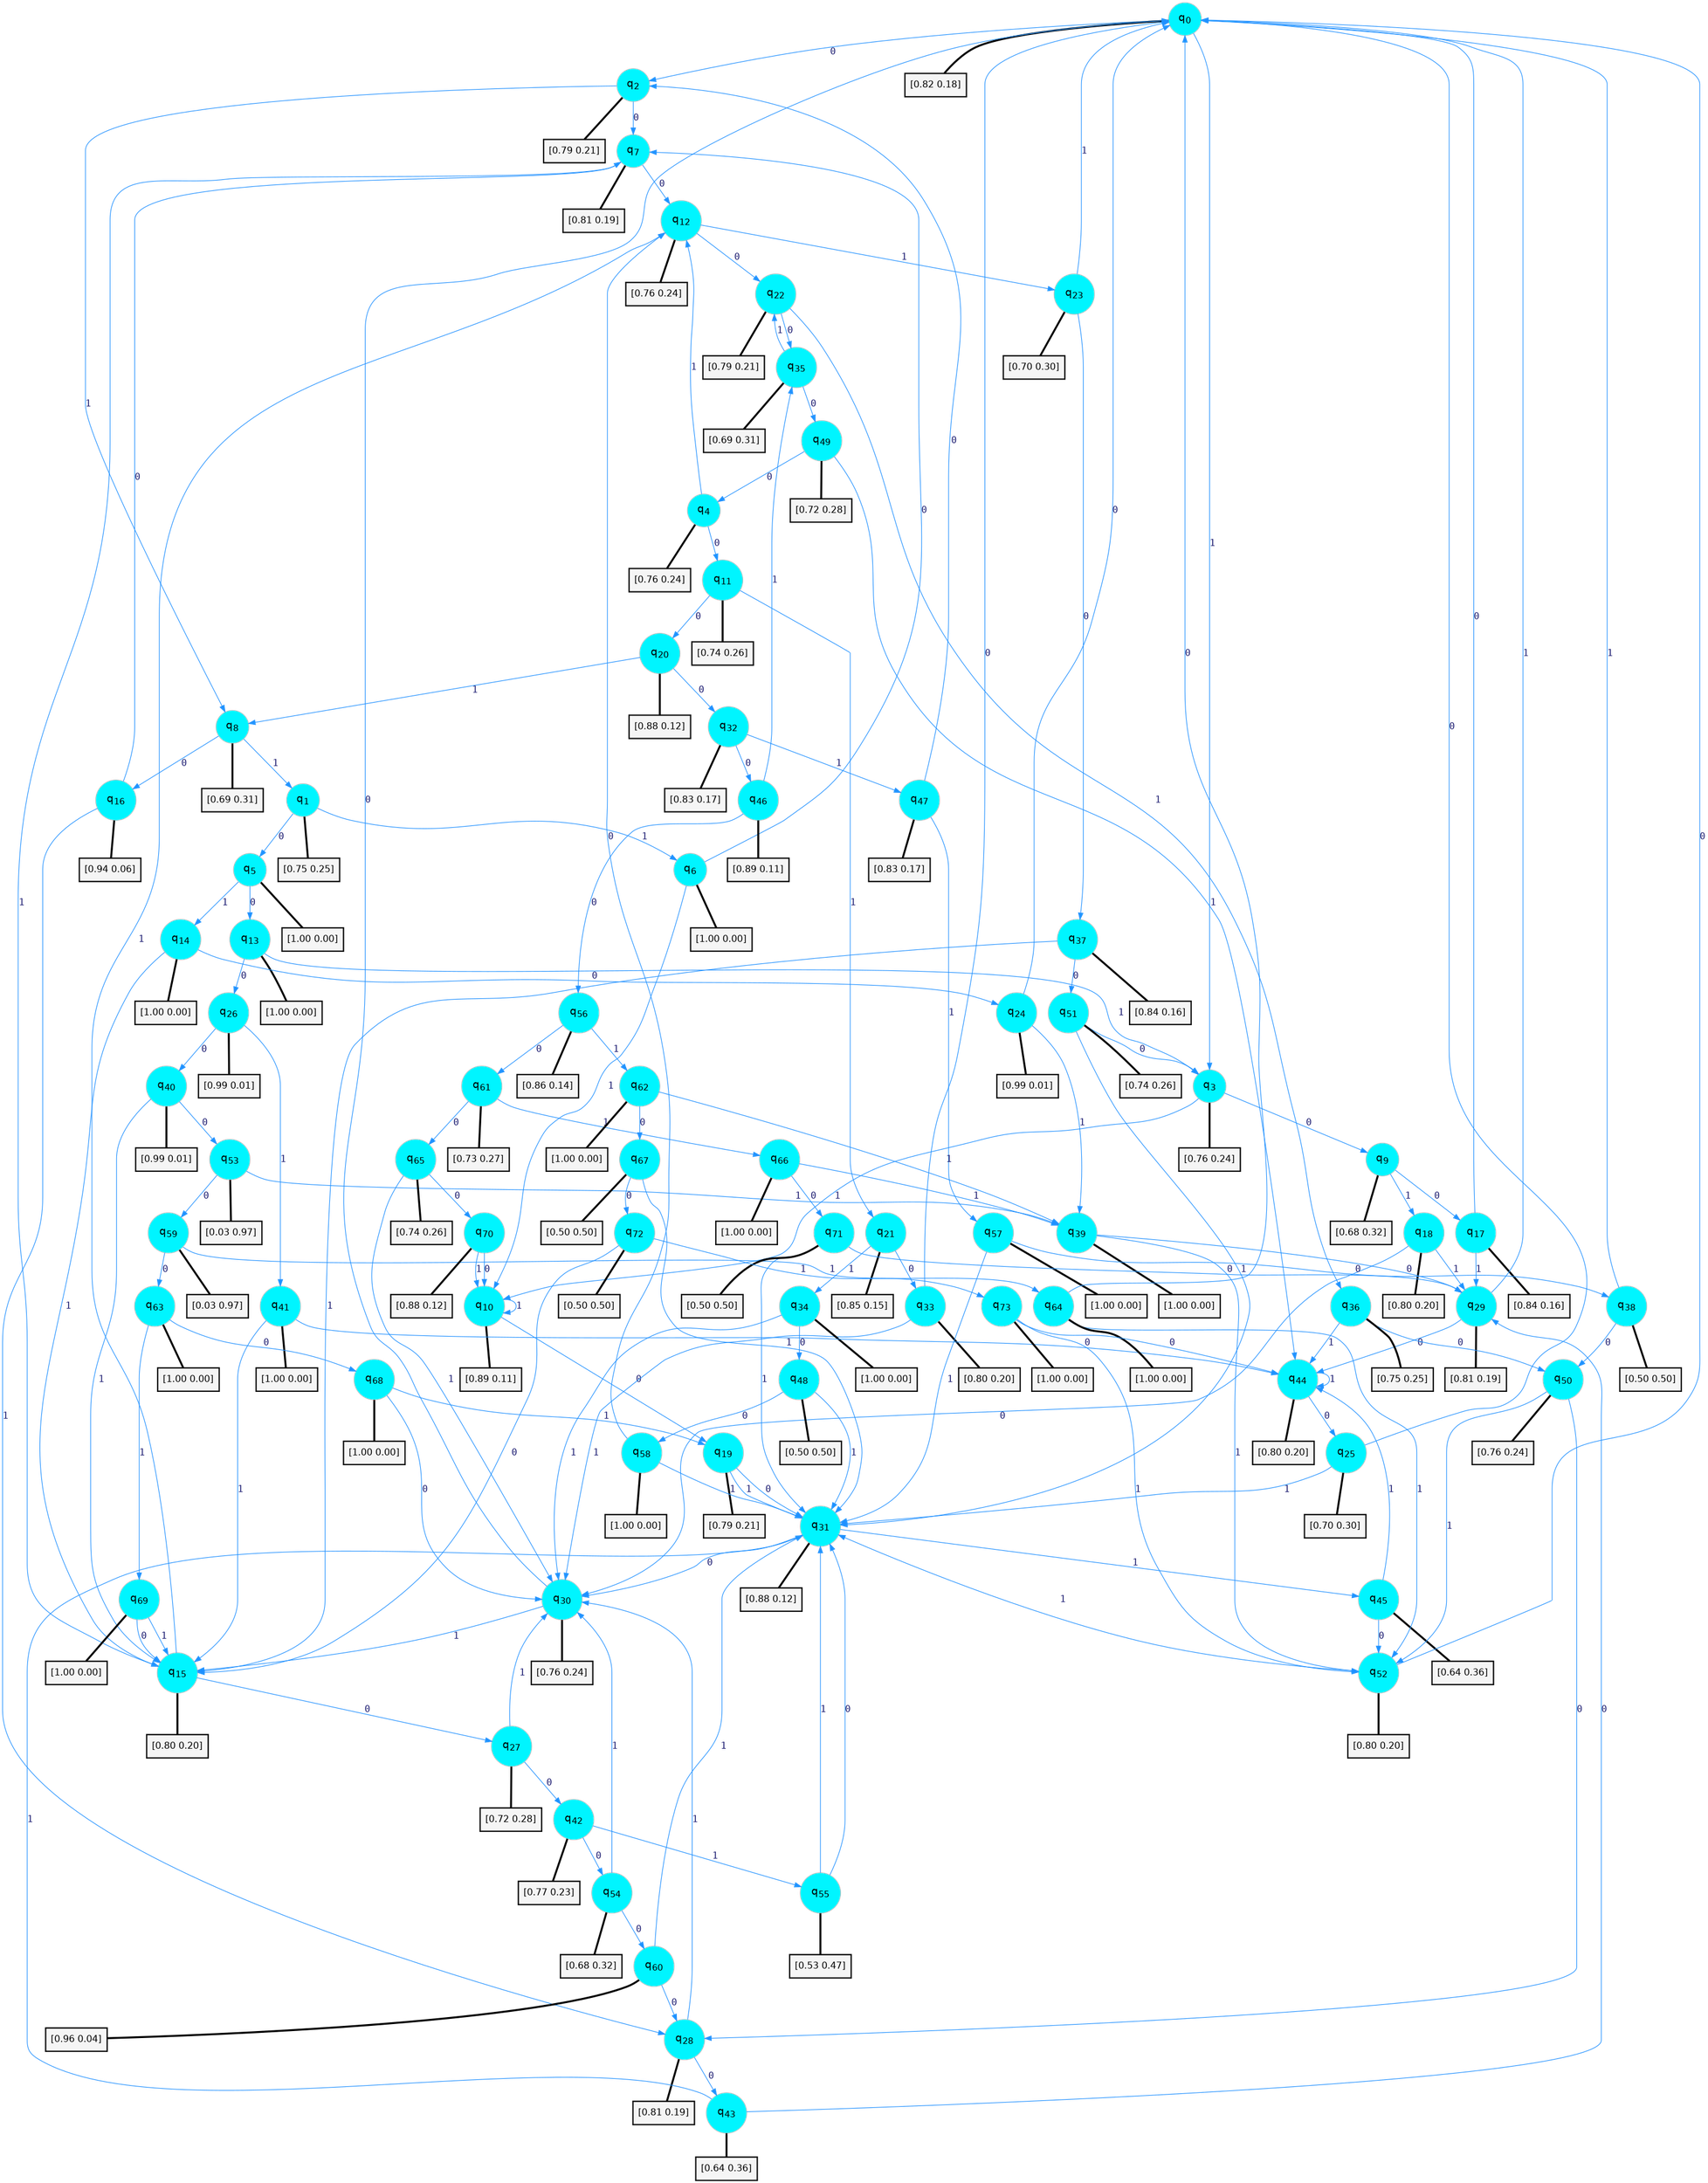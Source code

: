 digraph G {
graph [
bgcolor=transparent, dpi=300, rankdir=TD, size="40,25"];
node [
color=gray, fillcolor=turquoise1, fontcolor=black, fontname=Helvetica, fontsize=16, fontweight=bold, shape=circle, style=filled];
edge [
arrowsize=1, color=dodgerblue1, fontcolor=midnightblue, fontname=courier, fontweight=bold, penwidth=1, style=solid, weight=20];
0[label=<q<SUB>0</SUB>>];
1[label=<q<SUB>1</SUB>>];
2[label=<q<SUB>2</SUB>>];
3[label=<q<SUB>3</SUB>>];
4[label=<q<SUB>4</SUB>>];
5[label=<q<SUB>5</SUB>>];
6[label=<q<SUB>6</SUB>>];
7[label=<q<SUB>7</SUB>>];
8[label=<q<SUB>8</SUB>>];
9[label=<q<SUB>9</SUB>>];
10[label=<q<SUB>10</SUB>>];
11[label=<q<SUB>11</SUB>>];
12[label=<q<SUB>12</SUB>>];
13[label=<q<SUB>13</SUB>>];
14[label=<q<SUB>14</SUB>>];
15[label=<q<SUB>15</SUB>>];
16[label=<q<SUB>16</SUB>>];
17[label=<q<SUB>17</SUB>>];
18[label=<q<SUB>18</SUB>>];
19[label=<q<SUB>19</SUB>>];
20[label=<q<SUB>20</SUB>>];
21[label=<q<SUB>21</SUB>>];
22[label=<q<SUB>22</SUB>>];
23[label=<q<SUB>23</SUB>>];
24[label=<q<SUB>24</SUB>>];
25[label=<q<SUB>25</SUB>>];
26[label=<q<SUB>26</SUB>>];
27[label=<q<SUB>27</SUB>>];
28[label=<q<SUB>28</SUB>>];
29[label=<q<SUB>29</SUB>>];
30[label=<q<SUB>30</SUB>>];
31[label=<q<SUB>31</SUB>>];
32[label=<q<SUB>32</SUB>>];
33[label=<q<SUB>33</SUB>>];
34[label=<q<SUB>34</SUB>>];
35[label=<q<SUB>35</SUB>>];
36[label=<q<SUB>36</SUB>>];
37[label=<q<SUB>37</SUB>>];
38[label=<q<SUB>38</SUB>>];
39[label=<q<SUB>39</SUB>>];
40[label=<q<SUB>40</SUB>>];
41[label=<q<SUB>41</SUB>>];
42[label=<q<SUB>42</SUB>>];
43[label=<q<SUB>43</SUB>>];
44[label=<q<SUB>44</SUB>>];
45[label=<q<SUB>45</SUB>>];
46[label=<q<SUB>46</SUB>>];
47[label=<q<SUB>47</SUB>>];
48[label=<q<SUB>48</SUB>>];
49[label=<q<SUB>49</SUB>>];
50[label=<q<SUB>50</SUB>>];
51[label=<q<SUB>51</SUB>>];
52[label=<q<SUB>52</SUB>>];
53[label=<q<SUB>53</SUB>>];
54[label=<q<SUB>54</SUB>>];
55[label=<q<SUB>55</SUB>>];
56[label=<q<SUB>56</SUB>>];
57[label=<q<SUB>57</SUB>>];
58[label=<q<SUB>58</SUB>>];
59[label=<q<SUB>59</SUB>>];
60[label=<q<SUB>60</SUB>>];
61[label=<q<SUB>61</SUB>>];
62[label=<q<SUB>62</SUB>>];
63[label=<q<SUB>63</SUB>>];
64[label=<q<SUB>64</SUB>>];
65[label=<q<SUB>65</SUB>>];
66[label=<q<SUB>66</SUB>>];
67[label=<q<SUB>67</SUB>>];
68[label=<q<SUB>68</SUB>>];
69[label=<q<SUB>69</SUB>>];
70[label=<q<SUB>70</SUB>>];
71[label=<q<SUB>71</SUB>>];
72[label=<q<SUB>72</SUB>>];
73[label=<q<SUB>73</SUB>>];
74[label="[0.82 0.18]", shape=box,fontcolor=black, fontname=Helvetica, fontsize=14, penwidth=2, fillcolor=whitesmoke,color=black];
75[label="[0.75 0.25]", shape=box,fontcolor=black, fontname=Helvetica, fontsize=14, penwidth=2, fillcolor=whitesmoke,color=black];
76[label="[0.79 0.21]", shape=box,fontcolor=black, fontname=Helvetica, fontsize=14, penwidth=2, fillcolor=whitesmoke,color=black];
77[label="[0.76 0.24]", shape=box,fontcolor=black, fontname=Helvetica, fontsize=14, penwidth=2, fillcolor=whitesmoke,color=black];
78[label="[0.76 0.24]", shape=box,fontcolor=black, fontname=Helvetica, fontsize=14, penwidth=2, fillcolor=whitesmoke,color=black];
79[label="[1.00 0.00]", shape=box,fontcolor=black, fontname=Helvetica, fontsize=14, penwidth=2, fillcolor=whitesmoke,color=black];
80[label="[1.00 0.00]", shape=box,fontcolor=black, fontname=Helvetica, fontsize=14, penwidth=2, fillcolor=whitesmoke,color=black];
81[label="[0.81 0.19]", shape=box,fontcolor=black, fontname=Helvetica, fontsize=14, penwidth=2, fillcolor=whitesmoke,color=black];
82[label="[0.69 0.31]", shape=box,fontcolor=black, fontname=Helvetica, fontsize=14, penwidth=2, fillcolor=whitesmoke,color=black];
83[label="[0.68 0.32]", shape=box,fontcolor=black, fontname=Helvetica, fontsize=14, penwidth=2, fillcolor=whitesmoke,color=black];
84[label="[0.89 0.11]", shape=box,fontcolor=black, fontname=Helvetica, fontsize=14, penwidth=2, fillcolor=whitesmoke,color=black];
85[label="[0.74 0.26]", shape=box,fontcolor=black, fontname=Helvetica, fontsize=14, penwidth=2, fillcolor=whitesmoke,color=black];
86[label="[0.76 0.24]", shape=box,fontcolor=black, fontname=Helvetica, fontsize=14, penwidth=2, fillcolor=whitesmoke,color=black];
87[label="[1.00 0.00]", shape=box,fontcolor=black, fontname=Helvetica, fontsize=14, penwidth=2, fillcolor=whitesmoke,color=black];
88[label="[1.00 0.00]", shape=box,fontcolor=black, fontname=Helvetica, fontsize=14, penwidth=2, fillcolor=whitesmoke,color=black];
89[label="[0.80 0.20]", shape=box,fontcolor=black, fontname=Helvetica, fontsize=14, penwidth=2, fillcolor=whitesmoke,color=black];
90[label="[0.94 0.06]", shape=box,fontcolor=black, fontname=Helvetica, fontsize=14, penwidth=2, fillcolor=whitesmoke,color=black];
91[label="[0.84 0.16]", shape=box,fontcolor=black, fontname=Helvetica, fontsize=14, penwidth=2, fillcolor=whitesmoke,color=black];
92[label="[0.80 0.20]", shape=box,fontcolor=black, fontname=Helvetica, fontsize=14, penwidth=2, fillcolor=whitesmoke,color=black];
93[label="[0.79 0.21]", shape=box,fontcolor=black, fontname=Helvetica, fontsize=14, penwidth=2, fillcolor=whitesmoke,color=black];
94[label="[0.88 0.12]", shape=box,fontcolor=black, fontname=Helvetica, fontsize=14, penwidth=2, fillcolor=whitesmoke,color=black];
95[label="[0.85 0.15]", shape=box,fontcolor=black, fontname=Helvetica, fontsize=14, penwidth=2, fillcolor=whitesmoke,color=black];
96[label="[0.79 0.21]", shape=box,fontcolor=black, fontname=Helvetica, fontsize=14, penwidth=2, fillcolor=whitesmoke,color=black];
97[label="[0.70 0.30]", shape=box,fontcolor=black, fontname=Helvetica, fontsize=14, penwidth=2, fillcolor=whitesmoke,color=black];
98[label="[0.99 0.01]", shape=box,fontcolor=black, fontname=Helvetica, fontsize=14, penwidth=2, fillcolor=whitesmoke,color=black];
99[label="[0.70 0.30]", shape=box,fontcolor=black, fontname=Helvetica, fontsize=14, penwidth=2, fillcolor=whitesmoke,color=black];
100[label="[0.99 0.01]", shape=box,fontcolor=black, fontname=Helvetica, fontsize=14, penwidth=2, fillcolor=whitesmoke,color=black];
101[label="[0.72 0.28]", shape=box,fontcolor=black, fontname=Helvetica, fontsize=14, penwidth=2, fillcolor=whitesmoke,color=black];
102[label="[0.81 0.19]", shape=box,fontcolor=black, fontname=Helvetica, fontsize=14, penwidth=2, fillcolor=whitesmoke,color=black];
103[label="[0.81 0.19]", shape=box,fontcolor=black, fontname=Helvetica, fontsize=14, penwidth=2, fillcolor=whitesmoke,color=black];
104[label="[0.76 0.24]", shape=box,fontcolor=black, fontname=Helvetica, fontsize=14, penwidth=2, fillcolor=whitesmoke,color=black];
105[label="[0.88 0.12]", shape=box,fontcolor=black, fontname=Helvetica, fontsize=14, penwidth=2, fillcolor=whitesmoke,color=black];
106[label="[0.83 0.17]", shape=box,fontcolor=black, fontname=Helvetica, fontsize=14, penwidth=2, fillcolor=whitesmoke,color=black];
107[label="[0.80 0.20]", shape=box,fontcolor=black, fontname=Helvetica, fontsize=14, penwidth=2, fillcolor=whitesmoke,color=black];
108[label="[1.00 0.00]", shape=box,fontcolor=black, fontname=Helvetica, fontsize=14, penwidth=2, fillcolor=whitesmoke,color=black];
109[label="[0.69 0.31]", shape=box,fontcolor=black, fontname=Helvetica, fontsize=14, penwidth=2, fillcolor=whitesmoke,color=black];
110[label="[0.75 0.25]", shape=box,fontcolor=black, fontname=Helvetica, fontsize=14, penwidth=2, fillcolor=whitesmoke,color=black];
111[label="[0.84 0.16]", shape=box,fontcolor=black, fontname=Helvetica, fontsize=14, penwidth=2, fillcolor=whitesmoke,color=black];
112[label="[0.50 0.50]", shape=box,fontcolor=black, fontname=Helvetica, fontsize=14, penwidth=2, fillcolor=whitesmoke,color=black];
113[label="[1.00 0.00]", shape=box,fontcolor=black, fontname=Helvetica, fontsize=14, penwidth=2, fillcolor=whitesmoke,color=black];
114[label="[0.99 0.01]", shape=box,fontcolor=black, fontname=Helvetica, fontsize=14, penwidth=2, fillcolor=whitesmoke,color=black];
115[label="[1.00 0.00]", shape=box,fontcolor=black, fontname=Helvetica, fontsize=14, penwidth=2, fillcolor=whitesmoke,color=black];
116[label="[0.77 0.23]", shape=box,fontcolor=black, fontname=Helvetica, fontsize=14, penwidth=2, fillcolor=whitesmoke,color=black];
117[label="[0.64 0.36]", shape=box,fontcolor=black, fontname=Helvetica, fontsize=14, penwidth=2, fillcolor=whitesmoke,color=black];
118[label="[0.80 0.20]", shape=box,fontcolor=black, fontname=Helvetica, fontsize=14, penwidth=2, fillcolor=whitesmoke,color=black];
119[label="[0.64 0.36]", shape=box,fontcolor=black, fontname=Helvetica, fontsize=14, penwidth=2, fillcolor=whitesmoke,color=black];
120[label="[0.89 0.11]", shape=box,fontcolor=black, fontname=Helvetica, fontsize=14, penwidth=2, fillcolor=whitesmoke,color=black];
121[label="[0.83 0.17]", shape=box,fontcolor=black, fontname=Helvetica, fontsize=14, penwidth=2, fillcolor=whitesmoke,color=black];
122[label="[0.50 0.50]", shape=box,fontcolor=black, fontname=Helvetica, fontsize=14, penwidth=2, fillcolor=whitesmoke,color=black];
123[label="[0.72 0.28]", shape=box,fontcolor=black, fontname=Helvetica, fontsize=14, penwidth=2, fillcolor=whitesmoke,color=black];
124[label="[0.76 0.24]", shape=box,fontcolor=black, fontname=Helvetica, fontsize=14, penwidth=2, fillcolor=whitesmoke,color=black];
125[label="[0.74 0.26]", shape=box,fontcolor=black, fontname=Helvetica, fontsize=14, penwidth=2, fillcolor=whitesmoke,color=black];
126[label="[0.80 0.20]", shape=box,fontcolor=black, fontname=Helvetica, fontsize=14, penwidth=2, fillcolor=whitesmoke,color=black];
127[label="[0.03 0.97]", shape=box,fontcolor=black, fontname=Helvetica, fontsize=14, penwidth=2, fillcolor=whitesmoke,color=black];
128[label="[0.68 0.32]", shape=box,fontcolor=black, fontname=Helvetica, fontsize=14, penwidth=2, fillcolor=whitesmoke,color=black];
129[label="[0.53 0.47]", shape=box,fontcolor=black, fontname=Helvetica, fontsize=14, penwidth=2, fillcolor=whitesmoke,color=black];
130[label="[0.86 0.14]", shape=box,fontcolor=black, fontname=Helvetica, fontsize=14, penwidth=2, fillcolor=whitesmoke,color=black];
131[label="[1.00 0.00]", shape=box,fontcolor=black, fontname=Helvetica, fontsize=14, penwidth=2, fillcolor=whitesmoke,color=black];
132[label="[1.00 0.00]", shape=box,fontcolor=black, fontname=Helvetica, fontsize=14, penwidth=2, fillcolor=whitesmoke,color=black];
133[label="[0.03 0.97]", shape=box,fontcolor=black, fontname=Helvetica, fontsize=14, penwidth=2, fillcolor=whitesmoke,color=black];
134[label="[0.96 0.04]", shape=box,fontcolor=black, fontname=Helvetica, fontsize=14, penwidth=2, fillcolor=whitesmoke,color=black];
135[label="[0.73 0.27]", shape=box,fontcolor=black, fontname=Helvetica, fontsize=14, penwidth=2, fillcolor=whitesmoke,color=black];
136[label="[1.00 0.00]", shape=box,fontcolor=black, fontname=Helvetica, fontsize=14, penwidth=2, fillcolor=whitesmoke,color=black];
137[label="[1.00 0.00]", shape=box,fontcolor=black, fontname=Helvetica, fontsize=14, penwidth=2, fillcolor=whitesmoke,color=black];
138[label="[1.00 0.00]", shape=box,fontcolor=black, fontname=Helvetica, fontsize=14, penwidth=2, fillcolor=whitesmoke,color=black];
139[label="[0.74 0.26]", shape=box,fontcolor=black, fontname=Helvetica, fontsize=14, penwidth=2, fillcolor=whitesmoke,color=black];
140[label="[1.00 0.00]", shape=box,fontcolor=black, fontname=Helvetica, fontsize=14, penwidth=2, fillcolor=whitesmoke,color=black];
141[label="[0.50 0.50]", shape=box,fontcolor=black, fontname=Helvetica, fontsize=14, penwidth=2, fillcolor=whitesmoke,color=black];
142[label="[1.00 0.00]", shape=box,fontcolor=black, fontname=Helvetica, fontsize=14, penwidth=2, fillcolor=whitesmoke,color=black];
143[label="[1.00 0.00]", shape=box,fontcolor=black, fontname=Helvetica, fontsize=14, penwidth=2, fillcolor=whitesmoke,color=black];
144[label="[0.88 0.12]", shape=box,fontcolor=black, fontname=Helvetica, fontsize=14, penwidth=2, fillcolor=whitesmoke,color=black];
145[label="[0.50 0.50]", shape=box,fontcolor=black, fontname=Helvetica, fontsize=14, penwidth=2, fillcolor=whitesmoke,color=black];
146[label="[0.50 0.50]", shape=box,fontcolor=black, fontname=Helvetica, fontsize=14, penwidth=2, fillcolor=whitesmoke,color=black];
147[label="[1.00 0.00]", shape=box,fontcolor=black, fontname=Helvetica, fontsize=14, penwidth=2, fillcolor=whitesmoke,color=black];
0->2 [label=0];
0->3 [label=1];
0->74 [arrowhead=none, penwidth=3,color=black];
1->5 [label=0];
1->6 [label=1];
1->75 [arrowhead=none, penwidth=3,color=black];
2->7 [label=0];
2->8 [label=1];
2->76 [arrowhead=none, penwidth=3,color=black];
3->9 [label=0];
3->10 [label=1];
3->77 [arrowhead=none, penwidth=3,color=black];
4->11 [label=0];
4->12 [label=1];
4->78 [arrowhead=none, penwidth=3,color=black];
5->13 [label=0];
5->14 [label=1];
5->79 [arrowhead=none, penwidth=3,color=black];
6->7 [label=0];
6->10 [label=1];
6->80 [arrowhead=none, penwidth=3,color=black];
7->12 [label=0];
7->15 [label=1];
7->81 [arrowhead=none, penwidth=3,color=black];
8->16 [label=0];
8->1 [label=1];
8->82 [arrowhead=none, penwidth=3,color=black];
9->17 [label=0];
9->18 [label=1];
9->83 [arrowhead=none, penwidth=3,color=black];
10->19 [label=0];
10->10 [label=1];
10->84 [arrowhead=none, penwidth=3,color=black];
11->20 [label=0];
11->21 [label=1];
11->85 [arrowhead=none, penwidth=3,color=black];
12->22 [label=0];
12->23 [label=1];
12->86 [arrowhead=none, penwidth=3,color=black];
13->26 [label=0];
13->3 [label=1];
13->87 [arrowhead=none, penwidth=3,color=black];
14->24 [label=0];
14->15 [label=1];
14->88 [arrowhead=none, penwidth=3,color=black];
15->27 [label=0];
15->12 [label=1];
15->89 [arrowhead=none, penwidth=3,color=black];
16->7 [label=0];
16->28 [label=1];
16->90 [arrowhead=none, penwidth=3,color=black];
17->0 [label=0];
17->29 [label=1];
17->91 [arrowhead=none, penwidth=3,color=black];
18->30 [label=0];
18->29 [label=1];
18->92 [arrowhead=none, penwidth=3,color=black];
19->31 [label=0];
19->31 [label=1];
19->93 [arrowhead=none, penwidth=3,color=black];
20->32 [label=0];
20->8 [label=1];
20->94 [arrowhead=none, penwidth=3,color=black];
21->33 [label=0];
21->34 [label=1];
21->95 [arrowhead=none, penwidth=3,color=black];
22->35 [label=0];
22->36 [label=1];
22->96 [arrowhead=none, penwidth=3,color=black];
23->37 [label=0];
23->0 [label=1];
23->97 [arrowhead=none, penwidth=3,color=black];
24->0 [label=0];
24->39 [label=1];
24->98 [arrowhead=none, penwidth=3,color=black];
25->0 [label=0];
25->31 [label=1];
25->99 [arrowhead=none, penwidth=3,color=black];
26->40 [label=0];
26->41 [label=1];
26->100 [arrowhead=none, penwidth=3,color=black];
27->42 [label=0];
27->30 [label=1];
27->101 [arrowhead=none, penwidth=3,color=black];
28->43 [label=0];
28->30 [label=1];
28->102 [arrowhead=none, penwidth=3,color=black];
29->44 [label=0];
29->0 [label=1];
29->103 [arrowhead=none, penwidth=3,color=black];
30->0 [label=0];
30->15 [label=1];
30->104 [arrowhead=none, penwidth=3,color=black];
31->30 [label=0];
31->45 [label=1];
31->105 [arrowhead=none, penwidth=3,color=black];
32->46 [label=0];
32->47 [label=1];
32->106 [arrowhead=none, penwidth=3,color=black];
33->0 [label=0];
33->30 [label=1];
33->107 [arrowhead=none, penwidth=3,color=black];
34->48 [label=0];
34->30 [label=1];
34->108 [arrowhead=none, penwidth=3,color=black];
35->49 [label=0];
35->22 [label=1];
35->109 [arrowhead=none, penwidth=3,color=black];
36->50 [label=0];
36->44 [label=1];
36->110 [arrowhead=none, penwidth=3,color=black];
37->51 [label=0];
37->15 [label=1];
37->111 [arrowhead=none, penwidth=3,color=black];
38->50 [label=0];
38->0 [label=1];
38->112 [arrowhead=none, penwidth=3,color=black];
39->29 [label=0];
39->52 [label=1];
39->113 [arrowhead=none, penwidth=3,color=black];
40->53 [label=0];
40->15 [label=1];
40->114 [arrowhead=none, penwidth=3,color=black];
41->44 [label=0];
41->15 [label=1];
41->115 [arrowhead=none, penwidth=3,color=black];
42->54 [label=0];
42->55 [label=1];
42->116 [arrowhead=none, penwidth=3,color=black];
43->29 [label=0];
43->31 [label=1];
43->117 [arrowhead=none, penwidth=3,color=black];
44->25 [label=0];
44->44 [label=1];
44->118 [arrowhead=none, penwidth=3,color=black];
45->52 [label=0];
45->44 [label=1];
45->119 [arrowhead=none, penwidth=3,color=black];
46->56 [label=0];
46->35 [label=1];
46->120 [arrowhead=none, penwidth=3,color=black];
47->2 [label=0];
47->57 [label=1];
47->121 [arrowhead=none, penwidth=3,color=black];
48->58 [label=0];
48->31 [label=1];
48->122 [arrowhead=none, penwidth=3,color=black];
49->4 [label=0];
49->44 [label=1];
49->123 [arrowhead=none, penwidth=3,color=black];
50->28 [label=0];
50->52 [label=1];
50->124 [arrowhead=none, penwidth=3,color=black];
51->3 [label=0];
51->31 [label=1];
51->125 [arrowhead=none, penwidth=3,color=black];
52->0 [label=0];
52->31 [label=1];
52->126 [arrowhead=none, penwidth=3,color=black];
53->59 [label=0];
53->39 [label=1];
53->127 [arrowhead=none, penwidth=3,color=black];
54->60 [label=0];
54->30 [label=1];
54->128 [arrowhead=none, penwidth=3,color=black];
55->31 [label=0];
55->31 [label=1];
55->129 [arrowhead=none, penwidth=3,color=black];
56->61 [label=0];
56->62 [label=1];
56->130 [arrowhead=none, penwidth=3,color=black];
57->38 [label=0];
57->31 [label=1];
57->131 [arrowhead=none, penwidth=3,color=black];
58->12 [label=0];
58->31 [label=1];
58->132 [arrowhead=none, penwidth=3,color=black];
59->63 [label=0];
59->64 [label=1];
59->133 [arrowhead=none, penwidth=3,color=black];
60->28 [label=0];
60->31 [label=1];
60->134 [arrowhead=none, penwidth=3,color=black];
61->65 [label=0];
61->66 [label=1];
61->135 [arrowhead=none, penwidth=3,color=black];
62->67 [label=0];
62->39 [label=1];
62->136 [arrowhead=none, penwidth=3,color=black];
63->68 [label=0];
63->69 [label=1];
63->137 [arrowhead=none, penwidth=3,color=black];
64->0 [label=0];
64->52 [label=1];
64->138 [arrowhead=none, penwidth=3,color=black];
65->70 [label=0];
65->30 [label=1];
65->139 [arrowhead=none, penwidth=3,color=black];
66->71 [label=0];
66->39 [label=1];
66->140 [arrowhead=none, penwidth=3,color=black];
67->72 [label=0];
67->31 [label=1];
67->141 [arrowhead=none, penwidth=3,color=black];
68->30 [label=0];
68->19 [label=1];
68->142 [arrowhead=none, penwidth=3,color=black];
69->15 [label=0];
69->15 [label=1];
69->143 [arrowhead=none, penwidth=3,color=black];
70->10 [label=0];
70->10 [label=1];
70->144 [arrowhead=none, penwidth=3,color=black];
71->29 [label=0];
71->31 [label=1];
71->145 [arrowhead=none, penwidth=3,color=black];
72->15 [label=0];
72->73 [label=1];
72->146 [arrowhead=none, penwidth=3,color=black];
73->44 [label=0];
73->52 [label=1];
73->147 [arrowhead=none, penwidth=3,color=black];
}
